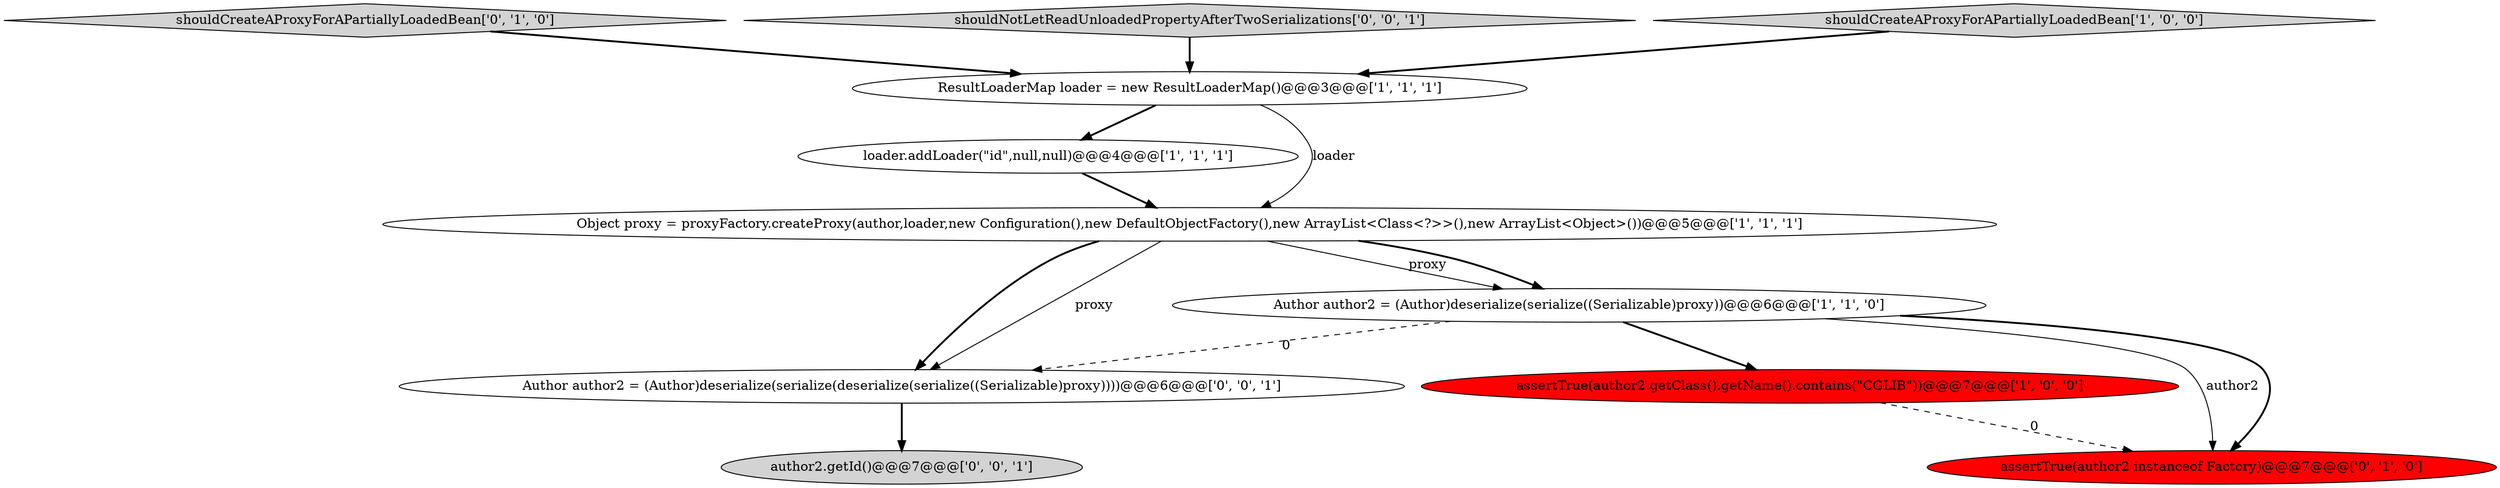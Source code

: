 digraph {
5 [style = filled, label = "loader.addLoader(\"id\",null,null)@@@4@@@['1', '1', '1']", fillcolor = white, shape = ellipse image = "AAA0AAABBB1BBB"];
8 [style = filled, label = "author2.getId()@@@7@@@['0', '0', '1']", fillcolor = lightgray, shape = ellipse image = "AAA0AAABBB3BBB"];
9 [style = filled, label = "Author author2 = (Author)deserialize(serialize(deserialize(serialize((Serializable)proxy))))@@@6@@@['0', '0', '1']", fillcolor = white, shape = ellipse image = "AAA0AAABBB3BBB"];
6 [style = filled, label = "shouldCreateAProxyForAPartiallyLoadedBean['0', '1', '0']", fillcolor = lightgray, shape = diamond image = "AAA0AAABBB2BBB"];
3 [style = filled, label = "assertTrue(author2.getClass().getName().contains(\"CGLIB\"))@@@7@@@['1', '0', '0']", fillcolor = red, shape = ellipse image = "AAA1AAABBB1BBB"];
7 [style = filled, label = "assertTrue(author2 instanceof Factory)@@@7@@@['0', '1', '0']", fillcolor = red, shape = ellipse image = "AAA1AAABBB2BBB"];
2 [style = filled, label = "ResultLoaderMap loader = new ResultLoaderMap()@@@3@@@['1', '1', '1']", fillcolor = white, shape = ellipse image = "AAA0AAABBB1BBB"];
10 [style = filled, label = "shouldNotLetReadUnloadedPropertyAfterTwoSerializations['0', '0', '1']", fillcolor = lightgray, shape = diamond image = "AAA0AAABBB3BBB"];
0 [style = filled, label = "Object proxy = proxyFactory.createProxy(author,loader,new Configuration(),new DefaultObjectFactory(),new ArrayList<Class<?>>(),new ArrayList<Object>())@@@5@@@['1', '1', '1']", fillcolor = white, shape = ellipse image = "AAA0AAABBB1BBB"];
4 [style = filled, label = "Author author2 = (Author)deserialize(serialize((Serializable)proxy))@@@6@@@['1', '1', '0']", fillcolor = white, shape = ellipse image = "AAA0AAABBB1BBB"];
1 [style = filled, label = "shouldCreateAProxyForAPartiallyLoadedBean['1', '0', '0']", fillcolor = lightgray, shape = diamond image = "AAA0AAABBB1BBB"];
0->4 [style = solid, label="proxy"];
4->3 [style = bold, label=""];
4->9 [style = dashed, label="0"];
10->2 [style = bold, label=""];
1->2 [style = bold, label=""];
0->9 [style = bold, label=""];
5->0 [style = bold, label=""];
2->0 [style = solid, label="loader"];
9->8 [style = bold, label=""];
0->4 [style = bold, label=""];
4->7 [style = solid, label="author2"];
0->9 [style = solid, label="proxy"];
3->7 [style = dashed, label="0"];
4->7 [style = bold, label=""];
2->5 [style = bold, label=""];
6->2 [style = bold, label=""];
}
